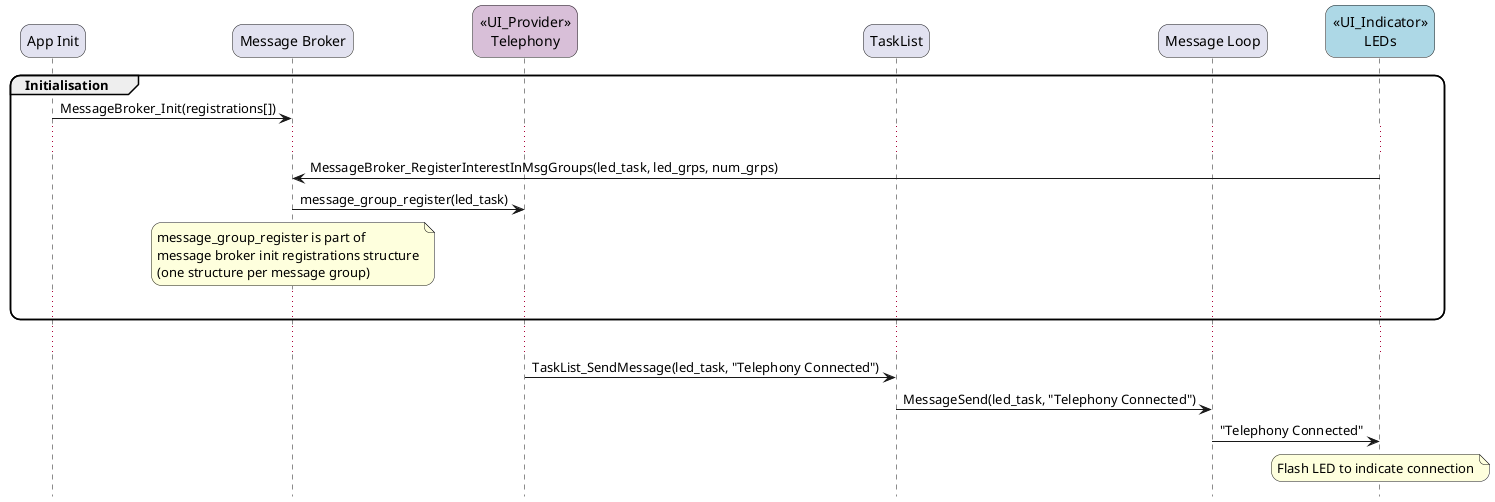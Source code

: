 @startuml

            skinparam roundcorner 20
            hide footbox
            participant "App Init" as init
            participant "Message Broker" as mb
            participant "<<UI_Provider>>\nTelephony" as tel #Thistle
            participant "TaskList" as tl
            participant "Message Loop" as ml
            participant "<<UI_Indicator>>\nLEDs" as led #LightBlue
            group Initialisation
                init -> mb: MessageBroker_Init(registrations[])
                ...
                led -> mb: MessageBroker_RegisterInterestInMsgGroups(led_task, led_grps, num_grps)
                mb  -> tel: message_group_register(led_task)
                note over mb
                    message_group_register is part of
                    message broker init registrations structure
                    (one structure per message group)
                end note
                ...
            end group
            ...
            tel -> tl: TaskList_SendMessage(led_task, "Telephony Connected")
            tl -> ml: MessageSend(led_task, "Telephony Connected")
            ml -> led: "Telephony Connected"
            note over led
                Flash LED to indicate connection
            end note
            @enduml
